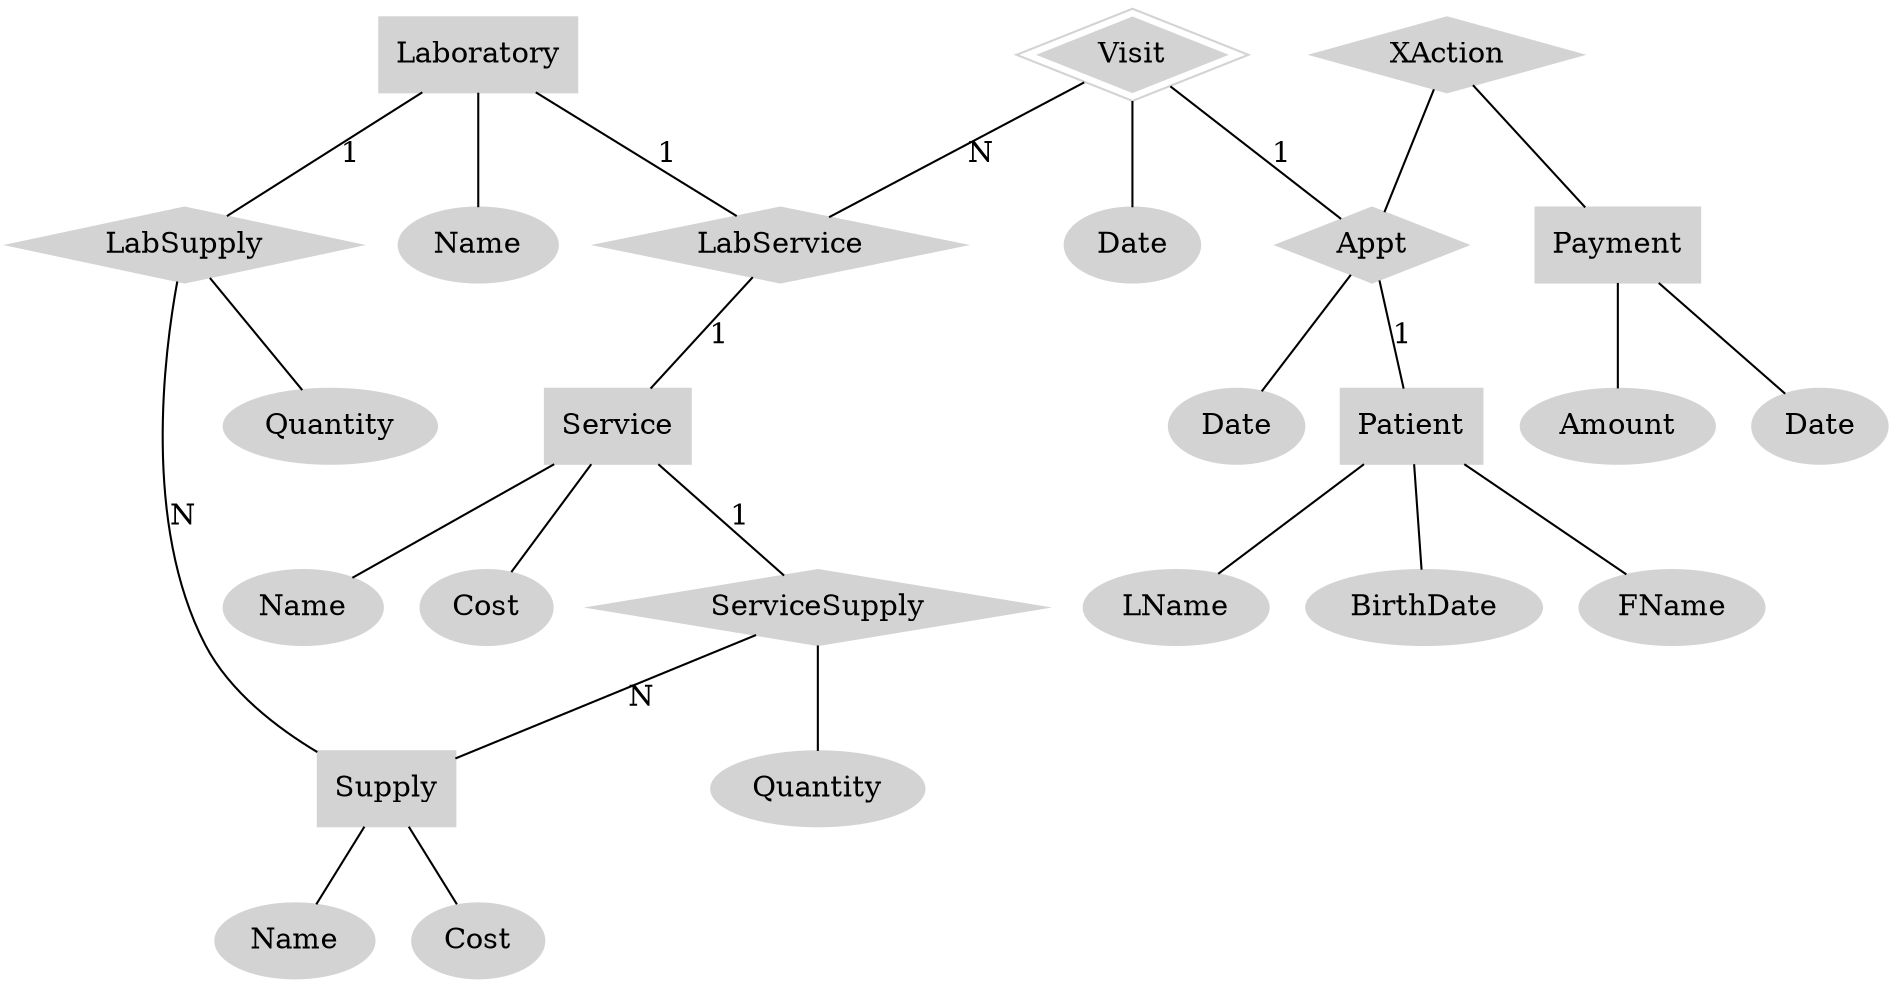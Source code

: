 graph graphname {
    node [shape=diamond,style=filled,color=lightgrey]; Visit; ServiceSupply;
    LabService; LabSupply; Appt; XAction;
    node [shape=box]; Patient; Laboratory; Service; Supply; Payment;
    node [shape=ellipse]; {node [label="Quantity"] Quantity0; Quantity1;}; {node [label="Name"] Name0; Name1; Name2;}; {node [label="Cost"] Cost0; Cost1;}; {node [label="Date"] Date0; Date1; Date2;}
    Service -- Cost0
    Service -- Name0
    Service -- ServiceSupply [label="1",len=1.00]
    ServiceSupply -- Supply  [label="N",len=1.00]
    ServiceSupply -- Quantity1
    Appt -- Patient [label="1",len=1.00];
    Appt -- Date2 
    Patient -- FName
    Patient -- LName
    Patient -- BirthDate
    Visit -- LabService [label="N",len=1.00];
    Visit -- Date0
    Visit -- Appt [label="1",len=1.00];
    Visit [peripheries=2,color="black:invis:black", style=filled,color=lightgrey];
    Payment -- Amount
    Payment -- Date1
    Laboratory -- LabService [label="1",len=1.00];
    LabService -- Service    [label="1",len=1.00];
    Laboratory -- LabSupply [label="1",len=1.00];
    Laboratory -- Name2
    LabSupply -- Supply    [label="N",len=1.00];
    LabSupply -- Quantity0
    Supply -- Cost1
    Supply -- Name1
    XAction -- Appt
    XAction -- Payment
}
